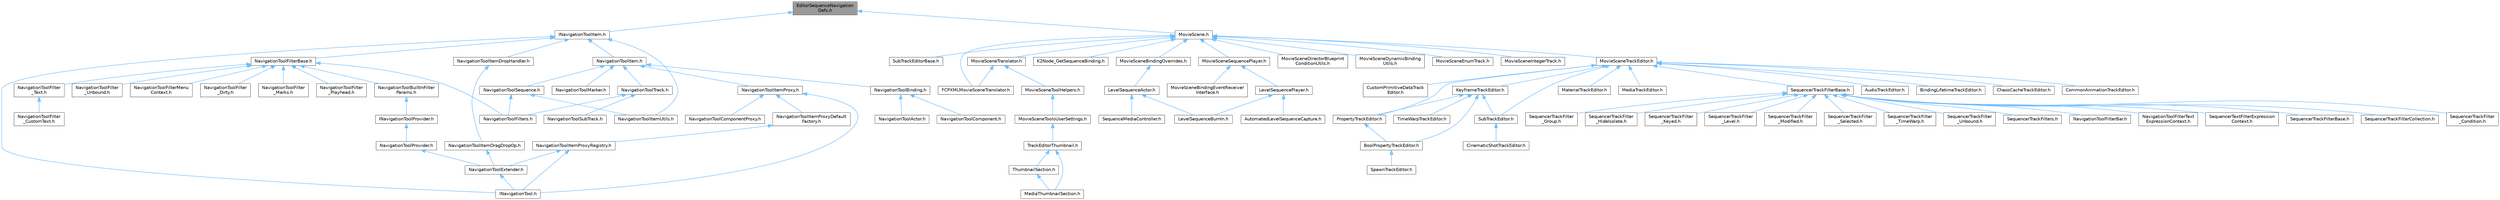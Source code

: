 digraph "EditorSequenceNavigationDefs.h"
{
 // INTERACTIVE_SVG=YES
 // LATEX_PDF_SIZE
  bgcolor="transparent";
  edge [fontname=Helvetica,fontsize=10,labelfontname=Helvetica,labelfontsize=10];
  node [fontname=Helvetica,fontsize=10,shape=box,height=0.2,width=0.4];
  Node1 [id="Node000001",label="EditorSequenceNavigation\lDefs.h",height=0.2,width=0.4,color="gray40", fillcolor="grey60", style="filled", fontcolor="black",tooltip=" "];
  Node1 -> Node2 [id="edge1_Node000001_Node000002",dir="back",color="steelblue1",style="solid",tooltip=" "];
  Node2 [id="Node000002",label="INavigationToolItem.h",height=0.2,width=0.4,color="grey40", fillcolor="white", style="filled",URL="$d8/d5d/INavigationToolItem_8h.html",tooltip=" "];
  Node2 -> Node3 [id="edge2_Node000002_Node000003",dir="back",color="steelblue1",style="solid",tooltip=" "];
  Node3 [id="Node000003",label="INavigationTool.h",height=0.2,width=0.4,color="grey40", fillcolor="white", style="filled",URL="$df/d66/INavigationTool_8h.html",tooltip=" "];
  Node2 -> Node4 [id="edge3_Node000002_Node000004",dir="back",color="steelblue1",style="solid",tooltip=" "];
  Node4 [id="Node000004",label="NavigationToolFilterBase.h",height=0.2,width=0.4,color="grey40", fillcolor="white", style="filled",URL="$d6/d34/NavigationToolFilterBase_8h.html",tooltip=" "];
  Node4 -> Node5 [id="edge4_Node000004_Node000005",dir="back",color="steelblue1",style="solid",tooltip=" "];
  Node5 [id="Node000005",label="NavigationToolBuiltInFilter\lParams.h",height=0.2,width=0.4,color="grey40", fillcolor="white", style="filled",URL="$da/d7f/NavigationToolBuiltInFilterParams_8h.html",tooltip=" "];
  Node5 -> Node6 [id="edge5_Node000005_Node000006",dir="back",color="steelblue1",style="solid",tooltip=" "];
  Node6 [id="Node000006",label="INavigationToolProvider.h",height=0.2,width=0.4,color="grey40", fillcolor="white", style="filled",URL="$d0/d2b/INavigationToolProvider_8h.html",tooltip=" "];
  Node6 -> Node7 [id="edge6_Node000006_Node000007",dir="back",color="steelblue1",style="solid",tooltip=" "];
  Node7 [id="Node000007",label="NavigationToolProvider.h",height=0.2,width=0.4,color="grey40", fillcolor="white", style="filled",URL="$d9/db0/NavigationToolProvider_8h.html",tooltip=" "];
  Node7 -> Node8 [id="edge7_Node000007_Node000008",dir="back",color="steelblue1",style="solid",tooltip=" "];
  Node8 [id="Node000008",label="NavigationToolExtender.h",height=0.2,width=0.4,color="grey40", fillcolor="white", style="filled",URL="$d6/dbe/NavigationToolExtender_8h.html",tooltip=" "];
  Node8 -> Node3 [id="edge8_Node000008_Node000003",dir="back",color="steelblue1",style="solid",tooltip=" "];
  Node4 -> Node9 [id="edge9_Node000004_Node000009",dir="back",color="steelblue1",style="solid",tooltip=" "];
  Node9 [id="Node000009",label="NavigationToolFilterMenu\lContext.h",height=0.2,width=0.4,color="grey40", fillcolor="white", style="filled",URL="$d3/d52/NavigationToolFilterMenuContext_8h.html",tooltip=" "];
  Node4 -> Node10 [id="edge10_Node000004_Node000010",dir="back",color="steelblue1",style="solid",tooltip=" "];
  Node10 [id="Node000010",label="NavigationToolFilter\l_Dirty.h",height=0.2,width=0.4,color="grey40", fillcolor="white", style="filled",URL="$d9/df7/NavigationToolFilter__Dirty_8h.html",tooltip=" "];
  Node4 -> Node11 [id="edge11_Node000004_Node000011",dir="back",color="steelblue1",style="solid",tooltip=" "];
  Node11 [id="Node000011",label="NavigationToolFilter\l_Marks.h",height=0.2,width=0.4,color="grey40", fillcolor="white", style="filled",URL="$db/d15/NavigationToolFilter__Marks_8h.html",tooltip=" "];
  Node4 -> Node12 [id="edge12_Node000004_Node000012",dir="back",color="steelblue1",style="solid",tooltip=" "];
  Node12 [id="Node000012",label="NavigationToolFilter\l_Playhead.h",height=0.2,width=0.4,color="grey40", fillcolor="white", style="filled",URL="$df/da2/NavigationToolFilter__Playhead_8h.html",tooltip=" "];
  Node4 -> Node13 [id="edge13_Node000004_Node000013",dir="back",color="steelblue1",style="solid",tooltip=" "];
  Node13 [id="Node000013",label="NavigationToolFilter\l_Text.h",height=0.2,width=0.4,color="grey40", fillcolor="white", style="filled",URL="$d2/db8/NavigationToolFilter__Text_8h.html",tooltip=" "];
  Node13 -> Node14 [id="edge14_Node000013_Node000014",dir="back",color="steelblue1",style="solid",tooltip=" "];
  Node14 [id="Node000014",label="NavigationToolFilter\l_CustomText.h",height=0.2,width=0.4,color="grey40", fillcolor="white", style="filled",URL="$d5/d4b/NavigationToolFilter__CustomText_8h.html",tooltip=" "];
  Node4 -> Node15 [id="edge15_Node000004_Node000015",dir="back",color="steelblue1",style="solid",tooltip=" "];
  Node15 [id="Node000015",label="NavigationToolFilter\l_Unbound.h",height=0.2,width=0.4,color="grey40", fillcolor="white", style="filled",URL="$df/da4/NavigationToolFilter__Unbound_8h.html",tooltip=" "];
  Node4 -> Node16 [id="edge16_Node000004_Node000016",dir="back",color="steelblue1",style="solid",tooltip=" "];
  Node16 [id="Node000016",label="NavigationToolFilters.h",height=0.2,width=0.4,color="grey40", fillcolor="white", style="filled",URL="$db/dbd/NavigationToolFilters_8h.html",tooltip=" "];
  Node2 -> Node17 [id="edge17_Node000002_Node000017",dir="back",color="steelblue1",style="solid",tooltip=" "];
  Node17 [id="Node000017",label="NavigationToolItem.h",height=0.2,width=0.4,color="grey40", fillcolor="white", style="filled",URL="$db/daa/NavigationToolItem_8h.html",tooltip=" "];
  Node17 -> Node18 [id="edge18_Node000017_Node000018",dir="back",color="steelblue1",style="solid",tooltip=" "];
  Node18 [id="Node000018",label="NavigationToolBinding.h",height=0.2,width=0.4,color="grey40", fillcolor="white", style="filled",URL="$d0/db5/NavigationToolBinding_8h.html",tooltip=" "];
  Node18 -> Node19 [id="edge19_Node000018_Node000019",dir="back",color="steelblue1",style="solid",tooltip=" "];
  Node19 [id="Node000019",label="NavigationToolActor.h",height=0.2,width=0.4,color="grey40", fillcolor="white", style="filled",URL="$d6/da8/NavigationToolActor_8h.html",tooltip=" "];
  Node18 -> Node20 [id="edge20_Node000018_Node000020",dir="back",color="steelblue1",style="solid",tooltip=" "];
  Node20 [id="Node000020",label="NavigationToolComponent.h",height=0.2,width=0.4,color="grey40", fillcolor="white", style="filled",URL="$d7/dfc/NavigationToolComponent_8h.html",tooltip=" "];
  Node17 -> Node21 [id="edge21_Node000017_Node000021",dir="back",color="steelblue1",style="solid",tooltip=" "];
  Node21 [id="Node000021",label="NavigationToolItemProxy.h",height=0.2,width=0.4,color="grey40", fillcolor="white", style="filled",URL="$d7/d38/NavigationToolItemProxy_8h.html",tooltip=" "];
  Node21 -> Node3 [id="edge22_Node000021_Node000003",dir="back",color="steelblue1",style="solid",tooltip=" "];
  Node21 -> Node22 [id="edge23_Node000021_Node000022",dir="back",color="steelblue1",style="solid",tooltip=" "];
  Node22 [id="Node000022",label="NavigationToolComponentProxy.h",height=0.2,width=0.4,color="grey40", fillcolor="white", style="filled",URL="$d3/dcb/NavigationToolComponentProxy_8h.html",tooltip=" "];
  Node21 -> Node23 [id="edge24_Node000021_Node000023",dir="back",color="steelblue1",style="solid",tooltip=" "];
  Node23 [id="Node000023",label="NavigationToolItemProxyDefault\lFactory.h",height=0.2,width=0.4,color="grey40", fillcolor="white", style="filled",URL="$dc/dff/NavigationToolItemProxyDefaultFactory_8h.html",tooltip=" "];
  Node23 -> Node24 [id="edge25_Node000023_Node000024",dir="back",color="steelblue1",style="solid",tooltip=" "];
  Node24 [id="Node000024",label="NavigationToolItemProxyRegistry.h",height=0.2,width=0.4,color="grey40", fillcolor="white", style="filled",URL="$df/d25/NavigationToolItemProxyRegistry_8h.html",tooltip=" "];
  Node24 -> Node3 [id="edge26_Node000024_Node000003",dir="back",color="steelblue1",style="solid",tooltip=" "];
  Node24 -> Node8 [id="edge27_Node000024_Node000008",dir="back",color="steelblue1",style="solid",tooltip=" "];
  Node17 -> Node25 [id="edge28_Node000017_Node000025",dir="back",color="steelblue1",style="solid",tooltip=" "];
  Node25 [id="Node000025",label="NavigationToolMarker.h",height=0.2,width=0.4,color="grey40", fillcolor="white", style="filled",URL="$dd/d41/NavigationToolMarker_8h.html",tooltip=" "];
  Node17 -> Node26 [id="edge29_Node000017_Node000026",dir="back",color="steelblue1",style="solid",tooltip=" "];
  Node26 [id="Node000026",label="NavigationToolSequence.h",height=0.2,width=0.4,color="grey40", fillcolor="white", style="filled",URL="$d3/d05/NavigationToolSequence_8h.html",tooltip=" "];
  Node26 -> Node16 [id="edge30_Node000026_Node000016",dir="back",color="steelblue1",style="solid",tooltip=" "];
  Node26 -> Node27 [id="edge31_Node000026_Node000027",dir="back",color="steelblue1",style="solid",tooltip=" "];
  Node27 [id="Node000027",label="NavigationToolItemUtils.h",height=0.2,width=0.4,color="grey40", fillcolor="white", style="filled",URL="$d4/d54/NavigationToolItemUtils_8h.html",tooltip=" "];
  Node17 -> Node28 [id="edge32_Node000017_Node000028",dir="back",color="steelblue1",style="solid",tooltip=" "];
  Node28 [id="Node000028",label="NavigationToolTrack.h",height=0.2,width=0.4,color="grey40", fillcolor="white", style="filled",URL="$d8/d98/NavigationToolTrack_8h.html",tooltip=" "];
  Node28 -> Node16 [id="edge33_Node000028_Node000016",dir="back",color="steelblue1",style="solid",tooltip=" "];
  Node28 -> Node29 [id="edge34_Node000028_Node000029",dir="back",color="steelblue1",style="solid",tooltip=" "];
  Node29 [id="Node000029",label="NavigationToolSubTrack.h",height=0.2,width=0.4,color="grey40", fillcolor="white", style="filled",URL="$d4/de1/NavigationToolSubTrack_8h.html",tooltip=" "];
  Node2 -> Node30 [id="edge35_Node000002_Node000030",dir="back",color="steelblue1",style="solid",tooltip=" "];
  Node30 [id="Node000030",label="NavigationToolItemDropHandler.h",height=0.2,width=0.4,color="grey40", fillcolor="white", style="filled",URL="$df/d1e/NavigationToolItemDropHandler_8h.html",tooltip=" "];
  Node30 -> Node31 [id="edge36_Node000030_Node000031",dir="back",color="steelblue1",style="solid",tooltip=" "];
  Node31 [id="Node000031",label="NavigationToolItemDragDropOp.h",height=0.2,width=0.4,color="grey40", fillcolor="white", style="filled",URL="$d5/ddf/NavigationToolItemDragDropOp_8h.html",tooltip=" "];
  Node31 -> Node8 [id="edge37_Node000031_Node000008",dir="back",color="steelblue1",style="solid",tooltip=" "];
  Node2 -> Node27 [id="edge38_Node000002_Node000027",dir="back",color="steelblue1",style="solid",tooltip=" "];
  Node1 -> Node32 [id="edge39_Node000001_Node000032",dir="back",color="steelblue1",style="solid",tooltip=" "];
  Node32 [id="Node000032",label="MovieScene.h",height=0.2,width=0.4,color="grey40", fillcolor="white", style="filled",URL="$df/da9/MovieScene_8h.html",tooltip=" "];
  Node32 -> Node33 [id="edge40_Node000032_Node000033",dir="back",color="steelblue1",style="solid",tooltip=" "];
  Node33 [id="Node000033",label="FCPXMLMovieSceneTranslator.h",height=0.2,width=0.4,color="grey40", fillcolor="white", style="filled",URL="$d2/d93/FCPXMLMovieSceneTranslator_8h.html",tooltip=" "];
  Node32 -> Node34 [id="edge41_Node000032_Node000034",dir="back",color="steelblue1",style="solid",tooltip=" "];
  Node34 [id="Node000034",label="K2Node_GetSequenceBinding.h",height=0.2,width=0.4,color="grey40", fillcolor="white", style="filled",URL="$dc/d62/K2Node__GetSequenceBinding_8h.html",tooltip=" "];
  Node32 -> Node35 [id="edge42_Node000032_Node000035",dir="back",color="steelblue1",style="solid",tooltip=" "];
  Node35 [id="Node000035",label="MovieSceneBindingOverrides.h",height=0.2,width=0.4,color="grey40", fillcolor="white", style="filled",URL="$d4/d8c/MovieSceneBindingOverrides_8h.html",tooltip=" "];
  Node35 -> Node36 [id="edge43_Node000035_Node000036",dir="back",color="steelblue1",style="solid",tooltip=" "];
  Node36 [id="Node000036",label="LevelSequenceActor.h",height=0.2,width=0.4,color="grey40", fillcolor="white", style="filled",URL="$dd/d4d/LevelSequenceActor_8h.html",tooltip=" "];
  Node36 -> Node37 [id="edge44_Node000036_Node000037",dir="back",color="steelblue1",style="solid",tooltip=" "];
  Node37 [id="Node000037",label="LevelSequenceBurnIn.h",height=0.2,width=0.4,color="grey40", fillcolor="white", style="filled",URL="$d2/d6b/LevelSequenceBurnIn_8h.html",tooltip=" "];
  Node36 -> Node38 [id="edge45_Node000036_Node000038",dir="back",color="steelblue1",style="solid",tooltip=" "];
  Node38 [id="Node000038",label="SequenceMediaController.h",height=0.2,width=0.4,color="grey40", fillcolor="white", style="filled",URL="$de/d88/SequenceMediaController_8h.html",tooltip=" "];
  Node32 -> Node39 [id="edge46_Node000032_Node000039",dir="back",color="steelblue1",style="solid",tooltip=" "];
  Node39 [id="Node000039",label="MovieSceneDirectorBlueprint\lConditionUtils.h",height=0.2,width=0.4,color="grey40", fillcolor="white", style="filled",URL="$d4/d8a/MovieSceneDirectorBlueprintConditionUtils_8h.html",tooltip=" "];
  Node32 -> Node40 [id="edge47_Node000032_Node000040",dir="back",color="steelblue1",style="solid",tooltip=" "];
  Node40 [id="Node000040",label="MovieSceneDynamicBinding\lUtils.h",height=0.2,width=0.4,color="grey40", fillcolor="white", style="filled",URL="$df/dce/MovieSceneDynamicBindingUtils_8h.html",tooltip=" "];
  Node32 -> Node41 [id="edge48_Node000032_Node000041",dir="back",color="steelblue1",style="solid",tooltip=" "];
  Node41 [id="Node000041",label="MovieSceneEnumTrack.h",height=0.2,width=0.4,color="grey40", fillcolor="white", style="filled",URL="$d6/d95/MovieSceneEnumTrack_8h.html",tooltip=" "];
  Node32 -> Node42 [id="edge49_Node000032_Node000042",dir="back",color="steelblue1",style="solid",tooltip=" "];
  Node42 [id="Node000042",label="MovieSceneIntegerTrack.h",height=0.2,width=0.4,color="grey40", fillcolor="white", style="filled",URL="$d9/d1a/MovieSceneIntegerTrack_8h.html",tooltip=" "];
  Node32 -> Node43 [id="edge50_Node000032_Node000043",dir="back",color="steelblue1",style="solid",tooltip=" "];
  Node43 [id="Node000043",label="MovieSceneSequencePlayer.h",height=0.2,width=0.4,color="grey40", fillcolor="white", style="filled",URL="$d3/d08/MovieSceneSequencePlayer_8h.html",tooltip=" "];
  Node43 -> Node44 [id="edge51_Node000043_Node000044",dir="back",color="steelblue1",style="solid",tooltip=" "];
  Node44 [id="Node000044",label="LevelSequencePlayer.h",height=0.2,width=0.4,color="grey40", fillcolor="white", style="filled",URL="$d0/d5e/LevelSequencePlayer_8h.html",tooltip=" "];
  Node44 -> Node45 [id="edge52_Node000044_Node000045",dir="back",color="steelblue1",style="solid",tooltip=" "];
  Node45 [id="Node000045",label="AutomatedLevelSequenceCapture.h",height=0.2,width=0.4,color="grey40", fillcolor="white", style="filled",URL="$d4/d3e/AutomatedLevelSequenceCapture_8h.html",tooltip=" "];
  Node44 -> Node37 [id="edge53_Node000044_Node000037",dir="back",color="steelblue1",style="solid",tooltip=" "];
  Node43 -> Node46 [id="edge54_Node000043_Node000046",dir="back",color="steelblue1",style="solid",tooltip=" "];
  Node46 [id="Node000046",label="MovieSceneBindingEventReceiver\lInterface.h",height=0.2,width=0.4,color="grey40", fillcolor="white", style="filled",URL="$df/d39/MovieSceneBindingEventReceiverInterface_8h.html",tooltip=" "];
  Node32 -> Node47 [id="edge55_Node000032_Node000047",dir="back",color="steelblue1",style="solid",tooltip=" "];
  Node47 [id="Node000047",label="MovieSceneTrackEditor.h",height=0.2,width=0.4,color="grey40", fillcolor="white", style="filled",URL="$db/d6c/MovieSceneTrackEditor_8h.html",tooltip=" "];
  Node47 -> Node48 [id="edge56_Node000047_Node000048",dir="back",color="steelblue1",style="solid",tooltip=" "];
  Node48 [id="Node000048",label="AudioTrackEditor.h",height=0.2,width=0.4,color="grey40", fillcolor="white", style="filled",URL="$dd/d96/AudioTrackEditor_8h.html",tooltip=" "];
  Node47 -> Node49 [id="edge57_Node000047_Node000049",dir="back",color="steelblue1",style="solid",tooltip=" "];
  Node49 [id="Node000049",label="BindingLifetimeTrackEditor.h",height=0.2,width=0.4,color="grey40", fillcolor="white", style="filled",URL="$db/d3c/BindingLifetimeTrackEditor_8h.html",tooltip=" "];
  Node47 -> Node50 [id="edge58_Node000047_Node000050",dir="back",color="steelblue1",style="solid",tooltip=" "];
  Node50 [id="Node000050",label="ChaosCacheTrackEditor.h",height=0.2,width=0.4,color="grey40", fillcolor="white", style="filled",URL="$db/d36/ChaosCacheTrackEditor_8h.html",tooltip=" "];
  Node47 -> Node51 [id="edge59_Node000047_Node000051",dir="back",color="steelblue1",style="solid",tooltip=" "];
  Node51 [id="Node000051",label="CommonAnimationTrackEditor.h",height=0.2,width=0.4,color="grey40", fillcolor="white", style="filled",URL="$d9/d6e/CommonAnimationTrackEditor_8h.html",tooltip=" "];
  Node47 -> Node52 [id="edge60_Node000047_Node000052",dir="back",color="steelblue1",style="solid",tooltip=" "];
  Node52 [id="Node000052",label="CustomPrimitiveDataTrack\lEditor.h",height=0.2,width=0.4,color="grey40", fillcolor="white", style="filled",URL="$dc/d8f/CustomPrimitiveDataTrackEditor_8h.html",tooltip=" "];
  Node47 -> Node53 [id="edge61_Node000047_Node000053",dir="back",color="steelblue1",style="solid",tooltip=" "];
  Node53 [id="Node000053",label="KeyframeTrackEditor.h",height=0.2,width=0.4,color="grey40", fillcolor="white", style="filled",URL="$dd/d47/KeyframeTrackEditor_8h.html",tooltip=" "];
  Node53 -> Node54 [id="edge62_Node000053_Node000054",dir="back",color="steelblue1",style="solid",tooltip=" "];
  Node54 [id="Node000054",label="BoolPropertyTrackEditor.h",height=0.2,width=0.4,color="grey40", fillcolor="white", style="filled",URL="$db/d07/BoolPropertyTrackEditor_8h.html",tooltip=" "];
  Node54 -> Node55 [id="edge63_Node000054_Node000055",dir="back",color="steelblue1",style="solid",tooltip=" "];
  Node55 [id="Node000055",label="SpawnTrackEditor.h",height=0.2,width=0.4,color="grey40", fillcolor="white", style="filled",URL="$d5/dac/SpawnTrackEditor_8h.html",tooltip=" "];
  Node53 -> Node56 [id="edge64_Node000053_Node000056",dir="back",color="steelblue1",style="solid",tooltip=" "];
  Node56 [id="Node000056",label="PropertyTrackEditor.h",height=0.2,width=0.4,color="grey40", fillcolor="white", style="filled",URL="$da/d9a/PropertyTrackEditor_8h.html",tooltip=" "];
  Node56 -> Node54 [id="edge65_Node000056_Node000054",dir="back",color="steelblue1",style="solid",tooltip=" "];
  Node53 -> Node57 [id="edge66_Node000053_Node000057",dir="back",color="steelblue1",style="solid",tooltip=" "];
  Node57 [id="Node000057",label="SubTrackEditor.h",height=0.2,width=0.4,color="grey40", fillcolor="white", style="filled",URL="$d8/d5b/SubTrackEditor_8h.html",tooltip=" "];
  Node57 -> Node58 [id="edge67_Node000057_Node000058",dir="back",color="steelblue1",style="solid",tooltip=" "];
  Node58 [id="Node000058",label="CinematicShotTrackEditor.h",height=0.2,width=0.4,color="grey40", fillcolor="white", style="filled",URL="$d3/d0c/CinematicShotTrackEditor_8h.html",tooltip=" "];
  Node53 -> Node59 [id="edge68_Node000053_Node000059",dir="back",color="steelblue1",style="solid",tooltip=" "];
  Node59 [id="Node000059",label="TimeWarpTrackEditor.h",height=0.2,width=0.4,color="grey40", fillcolor="white", style="filled",URL="$dc/d2e/TimeWarpTrackEditor_8h.html",tooltip=" "];
  Node47 -> Node60 [id="edge69_Node000047_Node000060",dir="back",color="steelblue1",style="solid",tooltip=" "];
  Node60 [id="Node000060",label="MaterialTrackEditor.h",height=0.2,width=0.4,color="grey40", fillcolor="white", style="filled",URL="$d1/d9f/MaterialTrackEditor_8h.html",tooltip=" "];
  Node47 -> Node61 [id="edge70_Node000047_Node000061",dir="back",color="steelblue1",style="solid",tooltip=" "];
  Node61 [id="Node000061",label="MediaTrackEditor.h",height=0.2,width=0.4,color="grey40", fillcolor="white", style="filled",URL="$d0/d41/MediaTrackEditor_8h.html",tooltip=" "];
  Node47 -> Node56 [id="edge71_Node000047_Node000056",dir="back",color="steelblue1",style="solid",tooltip=" "];
  Node47 -> Node62 [id="edge72_Node000047_Node000062",dir="back",color="steelblue1",style="solid",tooltip=" "];
  Node62 [id="Node000062",label="SequencerTrackFilterBase.h",height=0.2,width=0.4,color="grey40", fillcolor="white", style="filled",URL="$d8/def/Filters_2SequencerTrackFilterBase_8h.html",tooltip=" "];
  Node62 -> Node63 [id="edge73_Node000062_Node000063",dir="back",color="steelblue1",style="solid",tooltip=" "];
  Node63 [id="Node000063",label="NavigationToolFilterBar.h",height=0.2,width=0.4,color="grey40", fillcolor="white", style="filled",URL="$df/d14/NavigationToolFilterBar_8h.html",tooltip=" "];
  Node62 -> Node64 [id="edge74_Node000062_Node000064",dir="back",color="steelblue1",style="solid",tooltip=" "];
  Node64 [id="Node000064",label="NavigationToolFilterText\lExpressionContext.h",height=0.2,width=0.4,color="grey40", fillcolor="white", style="filled",URL="$d8/dd2/NavigationToolFilterTextExpressionContext_8h.html",tooltip=" "];
  Node62 -> Node65 [id="edge75_Node000062_Node000065",dir="back",color="steelblue1",style="solid",tooltip=" "];
  Node65 [id="Node000065",label="SequencerTextFilterExpression\lContext.h",height=0.2,width=0.4,color="grey40", fillcolor="white", style="filled",URL="$d0/d9f/SequencerTextFilterExpressionContext_8h.html",tooltip=" "];
  Node62 -> Node66 [id="edge76_Node000062_Node000066",dir="back",color="steelblue1",style="solid",tooltip=" "];
  Node66 [id="Node000066",label="SequencerTrackFilterBase.h",height=0.2,width=0.4,color="grey40", fillcolor="white", style="filled",URL="$d8/d4d/SequencerTrackFilterBase_8h.html",tooltip=" "];
  Node62 -> Node67 [id="edge77_Node000062_Node000067",dir="back",color="steelblue1",style="solid",tooltip=" "];
  Node67 [id="Node000067",label="SequencerTrackFilterCollection.h",height=0.2,width=0.4,color="grey40", fillcolor="white", style="filled",URL="$d8/de2/SequencerTrackFilterCollection_8h.html",tooltip=" "];
  Node62 -> Node68 [id="edge78_Node000062_Node000068",dir="back",color="steelblue1",style="solid",tooltip=" "];
  Node68 [id="Node000068",label="SequencerTrackFilter\l_Condition.h",height=0.2,width=0.4,color="grey40", fillcolor="white", style="filled",URL="$df/d17/SequencerTrackFilter__Condition_8h.html",tooltip=" "];
  Node62 -> Node69 [id="edge79_Node000062_Node000069",dir="back",color="steelblue1",style="solid",tooltip=" "];
  Node69 [id="Node000069",label="SequencerTrackFilter\l_Group.h",height=0.2,width=0.4,color="grey40", fillcolor="white", style="filled",URL="$da/dea/SequencerTrackFilter__Group_8h.html",tooltip=" "];
  Node62 -> Node70 [id="edge80_Node000062_Node000070",dir="back",color="steelblue1",style="solid",tooltip=" "];
  Node70 [id="Node000070",label="SequencerTrackFilter\l_HideIsolate.h",height=0.2,width=0.4,color="grey40", fillcolor="white", style="filled",URL="$d3/d55/SequencerTrackFilter__HideIsolate_8h.html",tooltip=" "];
  Node62 -> Node71 [id="edge81_Node000062_Node000071",dir="back",color="steelblue1",style="solid",tooltip=" "];
  Node71 [id="Node000071",label="SequencerTrackFilter\l_Keyed.h",height=0.2,width=0.4,color="grey40", fillcolor="white", style="filled",URL="$d4/d2d/SequencerTrackFilter__Keyed_8h.html",tooltip=" "];
  Node62 -> Node72 [id="edge82_Node000062_Node000072",dir="back",color="steelblue1",style="solid",tooltip=" "];
  Node72 [id="Node000072",label="SequencerTrackFilter\l_Level.h",height=0.2,width=0.4,color="grey40", fillcolor="white", style="filled",URL="$d2/d6c/SequencerTrackFilter__Level_8h.html",tooltip=" "];
  Node62 -> Node73 [id="edge83_Node000062_Node000073",dir="back",color="steelblue1",style="solid",tooltip=" "];
  Node73 [id="Node000073",label="SequencerTrackFilter\l_Modified.h",height=0.2,width=0.4,color="grey40", fillcolor="white", style="filled",URL="$d0/dd9/SequencerTrackFilter__Modified_8h.html",tooltip=" "];
  Node62 -> Node74 [id="edge84_Node000062_Node000074",dir="back",color="steelblue1",style="solid",tooltip=" "];
  Node74 [id="Node000074",label="SequencerTrackFilter\l_Selected.h",height=0.2,width=0.4,color="grey40", fillcolor="white", style="filled",URL="$dc/d54/SequencerTrackFilter__Selected_8h.html",tooltip=" "];
  Node62 -> Node75 [id="edge85_Node000062_Node000075",dir="back",color="steelblue1",style="solid",tooltip=" "];
  Node75 [id="Node000075",label="SequencerTrackFilter\l_TimeWarp.h",height=0.2,width=0.4,color="grey40", fillcolor="white", style="filled",URL="$d6/dd0/SequencerTrackFilter__TimeWarp_8h.html",tooltip=" "];
  Node62 -> Node76 [id="edge86_Node000062_Node000076",dir="back",color="steelblue1",style="solid",tooltip=" "];
  Node76 [id="Node000076",label="SequencerTrackFilter\l_Unbound.h",height=0.2,width=0.4,color="grey40", fillcolor="white", style="filled",URL="$d0/dd1/SequencerTrackFilter__Unbound_8h.html",tooltip=" "];
  Node62 -> Node77 [id="edge87_Node000062_Node000077",dir="back",color="steelblue1",style="solid",tooltip=" "];
  Node77 [id="Node000077",label="SequencerTrackFilters.h",height=0.2,width=0.4,color="grey40", fillcolor="white", style="filled",URL="$df/d72/SequencerTrackFilters_8h.html",tooltip=" "];
  Node47 -> Node57 [id="edge88_Node000047_Node000057",dir="back",color="steelblue1",style="solid",tooltip=" "];
  Node32 -> Node78 [id="edge89_Node000032_Node000078",dir="back",color="steelblue1",style="solid",tooltip=" "];
  Node78 [id="Node000078",label="MovieSceneTranslator.h",height=0.2,width=0.4,color="grey40", fillcolor="white", style="filled",URL="$d2/d49/MovieSceneTranslator_8h.html",tooltip=" "];
  Node78 -> Node33 [id="edge90_Node000078_Node000033",dir="back",color="steelblue1",style="solid",tooltip=" "];
  Node78 -> Node79 [id="edge91_Node000078_Node000079",dir="back",color="steelblue1",style="solid",tooltip=" "];
  Node79 [id="Node000079",label="MovieSceneToolHelpers.h",height=0.2,width=0.4,color="grey40", fillcolor="white", style="filled",URL="$d4/d0e/MovieSceneToolHelpers_8h.html",tooltip=" "];
  Node79 -> Node80 [id="edge92_Node000079_Node000080",dir="back",color="steelblue1",style="solid",tooltip=" "];
  Node80 [id="Node000080",label="MovieSceneToolsUserSettings.h",height=0.2,width=0.4,color="grey40", fillcolor="white", style="filled",URL="$d5/dab/MovieSceneToolsUserSettings_8h.html",tooltip=" "];
  Node80 -> Node81 [id="edge93_Node000080_Node000081",dir="back",color="steelblue1",style="solid",tooltip=" "];
  Node81 [id="Node000081",label="TrackEditorThumbnail.h",height=0.2,width=0.4,color="grey40", fillcolor="white", style="filled",URL="$d6/d44/TrackEditorThumbnail_8h.html",tooltip=" "];
  Node81 -> Node82 [id="edge94_Node000081_Node000082",dir="back",color="steelblue1",style="solid",tooltip=" "];
  Node82 [id="Node000082",label="MediaThumbnailSection.h",height=0.2,width=0.4,color="grey40", fillcolor="white", style="filled",URL="$d8/dfe/MediaThumbnailSection_8h.html",tooltip=" "];
  Node81 -> Node83 [id="edge95_Node000081_Node000083",dir="back",color="steelblue1",style="solid",tooltip=" "];
  Node83 [id="Node000083",label="ThumbnailSection.h",height=0.2,width=0.4,color="grey40", fillcolor="white", style="filled",URL="$de/daf/ThumbnailSection_8h.html",tooltip=" "];
  Node83 -> Node82 [id="edge96_Node000083_Node000082",dir="back",color="steelblue1",style="solid",tooltip=" "];
  Node32 -> Node84 [id="edge97_Node000032_Node000084",dir="back",color="steelblue1",style="solid",tooltip=" "];
  Node84 [id="Node000084",label="SubTrackEditorBase.h",height=0.2,width=0.4,color="grey40", fillcolor="white", style="filled",URL="$db/d33/SubTrackEditorBase_8h.html",tooltip=" "];
}
